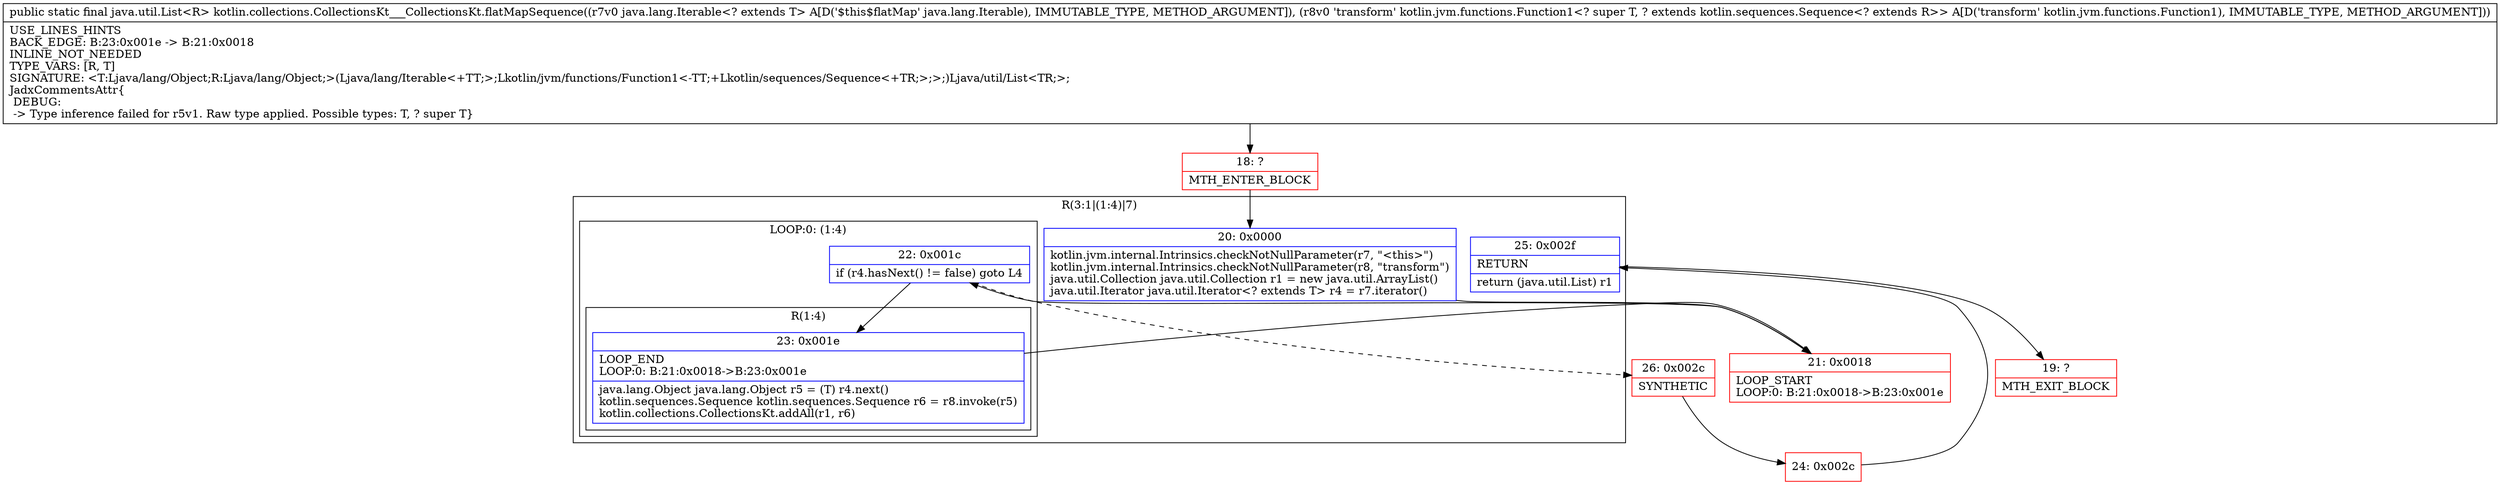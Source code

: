 digraph "CFG forkotlin.collections.CollectionsKt___CollectionsKt.flatMapSequence(Ljava\/lang\/Iterable;Lkotlin\/jvm\/functions\/Function1;)Ljava\/util\/List;" {
subgraph cluster_Region_1545427123 {
label = "R(3:1|(1:4)|7)";
node [shape=record,color=blue];
Node_20 [shape=record,label="{20\:\ 0x0000|kotlin.jvm.internal.Intrinsics.checkNotNullParameter(r7, \"\<this\>\")\lkotlin.jvm.internal.Intrinsics.checkNotNullParameter(r8, \"transform\")\ljava.util.Collection java.util.Collection r1 = new java.util.ArrayList()\ljava.util.Iterator java.util.Iterator\<? extends T\> r4 = r7.iterator()\l}"];
subgraph cluster_LoopRegion_1086834719 {
label = "LOOP:0: (1:4)";
node [shape=record,color=blue];
Node_22 [shape=record,label="{22\:\ 0x001c|if (r4.hasNext() != false) goto L4\l}"];
subgraph cluster_Region_1913935959 {
label = "R(1:4)";
node [shape=record,color=blue];
Node_23 [shape=record,label="{23\:\ 0x001e|LOOP_END\lLOOP:0: B:21:0x0018\-\>B:23:0x001e\l|java.lang.Object java.lang.Object r5 = (T) r4.next()\lkotlin.sequences.Sequence kotlin.sequences.Sequence r6 = r8.invoke(r5)\lkotlin.collections.CollectionsKt.addAll(r1, r6)\l}"];
}
}
Node_25 [shape=record,label="{25\:\ 0x002f|RETURN\l|return (java.util.List) r1\l}"];
}
Node_18 [shape=record,color=red,label="{18\:\ ?|MTH_ENTER_BLOCK\l}"];
Node_21 [shape=record,color=red,label="{21\:\ 0x0018|LOOP_START\lLOOP:0: B:21:0x0018\-\>B:23:0x001e\l}"];
Node_26 [shape=record,color=red,label="{26\:\ 0x002c|SYNTHETIC\l}"];
Node_24 [shape=record,color=red,label="{24\:\ 0x002c}"];
Node_19 [shape=record,color=red,label="{19\:\ ?|MTH_EXIT_BLOCK\l}"];
MethodNode[shape=record,label="{public static final java.util.List\<R\> kotlin.collections.CollectionsKt___CollectionsKt.flatMapSequence((r7v0 java.lang.Iterable\<? extends T\> A[D('$this$flatMap' java.lang.Iterable), IMMUTABLE_TYPE, METHOD_ARGUMENT]), (r8v0 'transform' kotlin.jvm.functions.Function1\<? super T, ? extends kotlin.sequences.Sequence\<? extends R\>\> A[D('transform' kotlin.jvm.functions.Function1), IMMUTABLE_TYPE, METHOD_ARGUMENT]))  | USE_LINES_HINTS\lBACK_EDGE: B:23:0x001e \-\> B:21:0x0018\lINLINE_NOT_NEEDED\lTYPE_VARS: [R, T]\lSIGNATURE: \<T:Ljava\/lang\/Object;R:Ljava\/lang\/Object;\>(Ljava\/lang\/Iterable\<+TT;\>;Lkotlin\/jvm\/functions\/Function1\<\-TT;+Lkotlin\/sequences\/Sequence\<+TR;\>;\>;)Ljava\/util\/List\<TR;\>;\lJadxCommentsAttr\{\l DEBUG: \l \-\> Type inference failed for r5v1. Raw type applied. Possible types: T, ? super T\}\l}"];
MethodNode -> Node_18;Node_20 -> Node_21;
Node_22 -> Node_23;
Node_22 -> Node_26[style=dashed];
Node_23 -> Node_21;
Node_25 -> Node_19;
Node_18 -> Node_20;
Node_21 -> Node_22;
Node_26 -> Node_24;
Node_24 -> Node_25;
}

